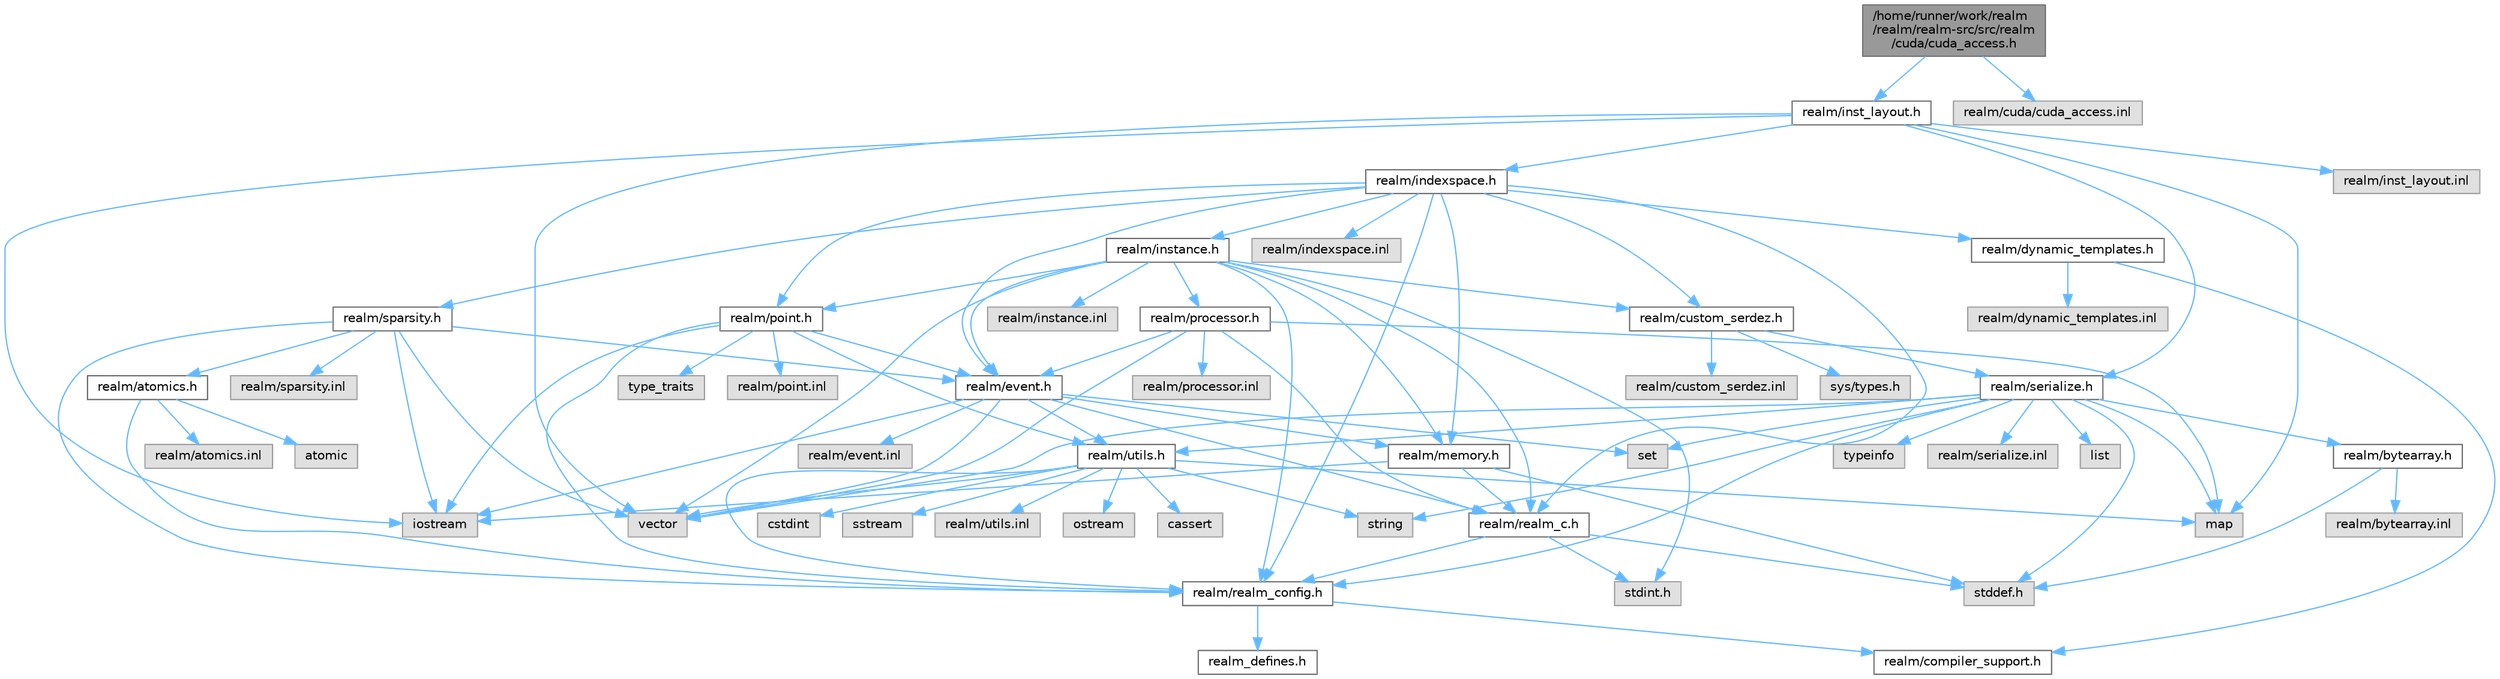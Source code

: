 digraph "/home/runner/work/realm/realm/realm-src/src/realm/cuda/cuda_access.h"
{
 // LATEX_PDF_SIZE
  bgcolor="transparent";
  edge [fontname=Helvetica,fontsize=10,labelfontname=Helvetica,labelfontsize=10];
  node [fontname=Helvetica,fontsize=10,shape=box,height=0.2,width=0.4];
  Node1 [id="Node000001",label="/home/runner/work/realm\l/realm/realm-src/src/realm\l/cuda/cuda_access.h",height=0.2,width=0.4,color="gray40", fillcolor="grey60", style="filled", fontcolor="black",tooltip=" "];
  Node1 -> Node2 [id="edge1_Node000001_Node000002",color="steelblue1",style="solid",tooltip=" "];
  Node2 [id="Node000002",label="realm/inst_layout.h",height=0.2,width=0.4,color="grey40", fillcolor="white", style="filled",URL="$inst__layout_8h.html",tooltip=" "];
  Node2 -> Node3 [id="edge2_Node000002_Node000003",color="steelblue1",style="solid",tooltip=" "];
  Node3 [id="Node000003",label="realm/indexspace.h",height=0.2,width=0.4,color="grey40", fillcolor="white", style="filled",URL="$indexspace_8h.html",tooltip=" "];
  Node3 -> Node4 [id="edge3_Node000003_Node000004",color="steelblue1",style="solid",tooltip=" "];
  Node4 [id="Node000004",label="realm/event.h",height=0.2,width=0.4,color="grey40", fillcolor="white", style="filled",URL="$event_8h.html",tooltip=" "];
  Node4 -> Node5 [id="edge4_Node000004_Node000005",color="steelblue1",style="solid",tooltip=" "];
  Node5 [id="Node000005",label="realm/realm_c.h",height=0.2,width=0.4,color="grey40", fillcolor="white", style="filled",URL="$realm__c_8h.html",tooltip=" "];
  Node5 -> Node6 [id="edge5_Node000005_Node000006",color="steelblue1",style="solid",tooltip=" "];
  Node6 [id="Node000006",label="realm/realm_config.h",height=0.2,width=0.4,color="grey40", fillcolor="white", style="filled",URL="$realm__config_8h.html",tooltip=" "];
  Node6 -> Node7 [id="edge6_Node000006_Node000007",color="steelblue1",style="solid",tooltip=" "];
  Node7 [id="Node000007",label="realm_defines.h",height=0.2,width=0.4,color="grey40", fillcolor="white", style="filled",URL="$realm__defines_8h.html",tooltip=" "];
  Node6 -> Node8 [id="edge7_Node000006_Node000008",color="steelblue1",style="solid",tooltip=" "];
  Node8 [id="Node000008",label="realm/compiler_support.h",height=0.2,width=0.4,color="grey40", fillcolor="white", style="filled",URL="$compiler__support_8h.html",tooltip=" "];
  Node5 -> Node9 [id="edge8_Node000005_Node000009",color="steelblue1",style="solid",tooltip=" "];
  Node9 [id="Node000009",label="stddef.h",height=0.2,width=0.4,color="grey60", fillcolor="#E0E0E0", style="filled",tooltip=" "];
  Node5 -> Node10 [id="edge9_Node000005_Node000010",color="steelblue1",style="solid",tooltip=" "];
  Node10 [id="Node000010",label="stdint.h",height=0.2,width=0.4,color="grey60", fillcolor="#E0E0E0", style="filled",tooltip=" "];
  Node4 -> Node11 [id="edge10_Node000004_Node000011",color="steelblue1",style="solid",tooltip=" "];
  Node11 [id="Node000011",label="realm/utils.h",height=0.2,width=0.4,color="grey40", fillcolor="white", style="filled",URL="$utils_8h.html",tooltip=" "];
  Node11 -> Node6 [id="edge11_Node000011_Node000006",color="steelblue1",style="solid",tooltip=" "];
  Node11 -> Node12 [id="edge12_Node000011_Node000012",color="steelblue1",style="solid",tooltip=" "];
  Node12 [id="Node000012",label="string",height=0.2,width=0.4,color="grey60", fillcolor="#E0E0E0", style="filled",tooltip=" "];
  Node11 -> Node13 [id="edge13_Node000011_Node000013",color="steelblue1",style="solid",tooltip=" "];
  Node13 [id="Node000013",label="ostream",height=0.2,width=0.4,color="grey60", fillcolor="#E0E0E0", style="filled",tooltip=" "];
  Node11 -> Node14 [id="edge14_Node000011_Node000014",color="steelblue1",style="solid",tooltip=" "];
  Node14 [id="Node000014",label="vector",height=0.2,width=0.4,color="grey60", fillcolor="#E0E0E0", style="filled",tooltip=" "];
  Node11 -> Node15 [id="edge15_Node000011_Node000015",color="steelblue1",style="solid",tooltip=" "];
  Node15 [id="Node000015",label="map",height=0.2,width=0.4,color="grey60", fillcolor="#E0E0E0", style="filled",tooltip=" "];
  Node11 -> Node16 [id="edge16_Node000011_Node000016",color="steelblue1",style="solid",tooltip=" "];
  Node16 [id="Node000016",label="cassert",height=0.2,width=0.4,color="grey60", fillcolor="#E0E0E0", style="filled",tooltip=" "];
  Node11 -> Node17 [id="edge17_Node000011_Node000017",color="steelblue1",style="solid",tooltip=" "];
  Node17 [id="Node000017",label="cstdint",height=0.2,width=0.4,color="grey60", fillcolor="#E0E0E0", style="filled",tooltip=" "];
  Node11 -> Node18 [id="edge18_Node000011_Node000018",color="steelblue1",style="solid",tooltip=" "];
  Node18 [id="Node000018",label="sstream",height=0.2,width=0.4,color="grey60", fillcolor="#E0E0E0", style="filled",tooltip=" "];
  Node11 -> Node19 [id="edge19_Node000011_Node000019",color="steelblue1",style="solid",tooltip=" "];
  Node19 [id="Node000019",label="realm/utils.inl",height=0.2,width=0.4,color="grey60", fillcolor="#E0E0E0", style="filled",tooltip=" "];
  Node4 -> Node20 [id="edge20_Node000004_Node000020",color="steelblue1",style="solid",tooltip=" "];
  Node20 [id="Node000020",label="realm/memory.h",height=0.2,width=0.4,color="grey40", fillcolor="white", style="filled",URL="$memory_8h.html",tooltip=" "];
  Node20 -> Node5 [id="edge21_Node000020_Node000005",color="steelblue1",style="solid",tooltip=" "];
  Node20 -> Node9 [id="edge22_Node000020_Node000009",color="steelblue1",style="solid",tooltip=" "];
  Node20 -> Node21 [id="edge23_Node000020_Node000021",color="steelblue1",style="solid",tooltip=" "];
  Node21 [id="Node000021",label="iostream",height=0.2,width=0.4,color="grey60", fillcolor="#E0E0E0", style="filled",tooltip=" "];
  Node4 -> Node14 [id="edge24_Node000004_Node000014",color="steelblue1",style="solid",tooltip=" "];
  Node4 -> Node22 [id="edge25_Node000004_Node000022",color="steelblue1",style="solid",tooltip=" "];
  Node22 [id="Node000022",label="set",height=0.2,width=0.4,color="grey60", fillcolor="#E0E0E0", style="filled",tooltip=" "];
  Node4 -> Node21 [id="edge26_Node000004_Node000021",color="steelblue1",style="solid",tooltip=" "];
  Node4 -> Node23 [id="edge27_Node000004_Node000023",color="steelblue1",style="solid",tooltip=" "];
  Node23 [id="Node000023",label="realm/event.inl",height=0.2,width=0.4,color="grey60", fillcolor="#E0E0E0", style="filled",tooltip=" "];
  Node3 -> Node20 [id="edge28_Node000003_Node000020",color="steelblue1",style="solid",tooltip=" "];
  Node3 -> Node24 [id="edge29_Node000003_Node000024",color="steelblue1",style="solid",tooltip=" "];
  Node24 [id="Node000024",label="realm/point.h",height=0.2,width=0.4,color="grey40", fillcolor="white", style="filled",URL="$point_8h.html",tooltip=" "];
  Node24 -> Node6 [id="edge30_Node000024_Node000006",color="steelblue1",style="solid",tooltip=" "];
  Node24 -> Node4 [id="edge31_Node000024_Node000004",color="steelblue1",style="solid",tooltip=" "];
  Node24 -> Node11 [id="edge32_Node000024_Node000011",color="steelblue1",style="solid",tooltip=" "];
  Node24 -> Node21 [id="edge33_Node000024_Node000021",color="steelblue1",style="solid",tooltip=" "];
  Node24 -> Node25 [id="edge34_Node000024_Node000025",color="steelblue1",style="solid",tooltip=" "];
  Node25 [id="Node000025",label="type_traits",height=0.2,width=0.4,color="grey60", fillcolor="#E0E0E0", style="filled",tooltip=" "];
  Node24 -> Node26 [id="edge35_Node000024_Node000026",color="steelblue1",style="solid",tooltip=" "];
  Node26 [id="Node000026",label="realm/point.inl",height=0.2,width=0.4,color="grey60", fillcolor="#E0E0E0", style="filled",tooltip=" "];
  Node3 -> Node27 [id="edge36_Node000003_Node000027",color="steelblue1",style="solid",tooltip=" "];
  Node27 [id="Node000027",label="realm/instance.h",height=0.2,width=0.4,color="grey40", fillcolor="white", style="filled",URL="$instance_8h.html",tooltip=" "];
  Node27 -> Node6 [id="edge37_Node000027_Node000006",color="steelblue1",style="solid",tooltip=" "];
  Node27 -> Node5 [id="edge38_Node000027_Node000005",color="steelblue1",style="solid",tooltip=" "];
  Node27 -> Node4 [id="edge39_Node000027_Node000004",color="steelblue1",style="solid",tooltip=" "];
  Node27 -> Node20 [id="edge40_Node000027_Node000020",color="steelblue1",style="solid",tooltip=" "];
  Node27 -> Node28 [id="edge41_Node000027_Node000028",color="steelblue1",style="solid",tooltip=" "];
  Node28 [id="Node000028",label="realm/processor.h",height=0.2,width=0.4,color="grey40", fillcolor="white", style="filled",URL="$processor_8h.html",tooltip=" "];
  Node28 -> Node5 [id="edge42_Node000028_Node000005",color="steelblue1",style="solid",tooltip=" "];
  Node28 -> Node4 [id="edge43_Node000028_Node000004",color="steelblue1",style="solid",tooltip=" "];
  Node28 -> Node14 [id="edge44_Node000028_Node000014",color="steelblue1",style="solid",tooltip=" "];
  Node28 -> Node15 [id="edge45_Node000028_Node000015",color="steelblue1",style="solid",tooltip=" "];
  Node28 -> Node29 [id="edge46_Node000028_Node000029",color="steelblue1",style="solid",tooltip=" "];
  Node29 [id="Node000029",label="realm/processor.inl",height=0.2,width=0.4,color="grey60", fillcolor="#E0E0E0", style="filled",tooltip=" "];
  Node27 -> Node24 [id="edge47_Node000027_Node000024",color="steelblue1",style="solid",tooltip=" "];
  Node27 -> Node30 [id="edge48_Node000027_Node000030",color="steelblue1",style="solid",tooltip=" "];
  Node30 [id="Node000030",label="realm/custom_serdez.h",height=0.2,width=0.4,color="grey40", fillcolor="white", style="filled",URL="$custom__serdez_8h.html",tooltip=" "];
  Node30 -> Node31 [id="edge49_Node000030_Node000031",color="steelblue1",style="solid",tooltip=" "];
  Node31 [id="Node000031",label="realm/serialize.h",height=0.2,width=0.4,color="grey40", fillcolor="white", style="filled",URL="$serialize_8h.html",tooltip=" "];
  Node31 -> Node6 [id="edge50_Node000031_Node000006",color="steelblue1",style="solid",tooltip=" "];
  Node31 -> Node32 [id="edge51_Node000031_Node000032",color="steelblue1",style="solid",tooltip=" "];
  Node32 [id="Node000032",label="realm/bytearray.h",height=0.2,width=0.4,color="grey40", fillcolor="white", style="filled",URL="$bytearray_8h.html",tooltip=" "];
  Node32 -> Node9 [id="edge52_Node000032_Node000009",color="steelblue1",style="solid",tooltip=" "];
  Node32 -> Node33 [id="edge53_Node000032_Node000033",color="steelblue1",style="solid",tooltip=" "];
  Node33 [id="Node000033",label="realm/bytearray.inl",height=0.2,width=0.4,color="grey60", fillcolor="#E0E0E0", style="filled",tooltip=" "];
  Node31 -> Node11 [id="edge54_Node000031_Node000011",color="steelblue1",style="solid",tooltip=" "];
  Node31 -> Node9 [id="edge55_Node000031_Node000009",color="steelblue1",style="solid",tooltip=" "];
  Node31 -> Node14 [id="edge56_Node000031_Node000014",color="steelblue1",style="solid",tooltip=" "];
  Node31 -> Node34 [id="edge57_Node000031_Node000034",color="steelblue1",style="solid",tooltip=" "];
  Node34 [id="Node000034",label="list",height=0.2,width=0.4,color="grey60", fillcolor="#E0E0E0", style="filled",tooltip=" "];
  Node31 -> Node22 [id="edge58_Node000031_Node000022",color="steelblue1",style="solid",tooltip=" "];
  Node31 -> Node15 [id="edge59_Node000031_Node000015",color="steelblue1",style="solid",tooltip=" "];
  Node31 -> Node12 [id="edge60_Node000031_Node000012",color="steelblue1",style="solid",tooltip=" "];
  Node31 -> Node35 [id="edge61_Node000031_Node000035",color="steelblue1",style="solid",tooltip=" "];
  Node35 [id="Node000035",label="typeinfo",height=0.2,width=0.4,color="grey60", fillcolor="#E0E0E0", style="filled",tooltip=" "];
  Node31 -> Node36 [id="edge62_Node000031_Node000036",color="steelblue1",style="solid",tooltip=" "];
  Node36 [id="Node000036",label="realm/serialize.inl",height=0.2,width=0.4,color="grey60", fillcolor="#E0E0E0", style="filled",tooltip=" "];
  Node30 -> Node37 [id="edge63_Node000030_Node000037",color="steelblue1",style="solid",tooltip=" "];
  Node37 [id="Node000037",label="sys/types.h",height=0.2,width=0.4,color="grey60", fillcolor="#E0E0E0", style="filled",tooltip=" "];
  Node30 -> Node38 [id="edge64_Node000030_Node000038",color="steelblue1",style="solid",tooltip=" "];
  Node38 [id="Node000038",label="realm/custom_serdez.inl",height=0.2,width=0.4,color="grey60", fillcolor="#E0E0E0", style="filled",tooltip=" "];
  Node27 -> Node14 [id="edge65_Node000027_Node000014",color="steelblue1",style="solid",tooltip=" "];
  Node27 -> Node10 [id="edge66_Node000027_Node000010",color="steelblue1",style="solid",tooltip=" "];
  Node27 -> Node39 [id="edge67_Node000027_Node000039",color="steelblue1",style="solid",tooltip=" "];
  Node39 [id="Node000039",label="realm/instance.inl",height=0.2,width=0.4,color="grey60", fillcolor="#E0E0E0", style="filled",tooltip=" "];
  Node3 -> Node5 [id="edge68_Node000003_Node000005",color="steelblue1",style="solid",tooltip=" "];
  Node3 -> Node6 [id="edge69_Node000003_Node000006",color="steelblue1",style="solid",tooltip=" "];
  Node3 -> Node40 [id="edge70_Node000003_Node000040",color="steelblue1",style="solid",tooltip=" "];
  Node40 [id="Node000040",label="realm/sparsity.h",height=0.2,width=0.4,color="grey40", fillcolor="white", style="filled",URL="$sparsity_8h.html",tooltip=" "];
  Node40 -> Node6 [id="edge71_Node000040_Node000006",color="steelblue1",style="solid",tooltip=" "];
  Node40 -> Node4 [id="edge72_Node000040_Node000004",color="steelblue1",style="solid",tooltip=" "];
  Node40 -> Node41 [id="edge73_Node000040_Node000041",color="steelblue1",style="solid",tooltip=" "];
  Node41 [id="Node000041",label="realm/atomics.h",height=0.2,width=0.4,color="grey40", fillcolor="white", style="filled",URL="$atomics_8h.html",tooltip=" "];
  Node41 -> Node6 [id="edge74_Node000041_Node000006",color="steelblue1",style="solid",tooltip=" "];
  Node41 -> Node42 [id="edge75_Node000041_Node000042",color="steelblue1",style="solid",tooltip=" "];
  Node42 [id="Node000042",label="atomic",height=0.2,width=0.4,color="grey60", fillcolor="#E0E0E0", style="filled",tooltip=" "];
  Node41 -> Node43 [id="edge76_Node000041_Node000043",color="steelblue1",style="solid",tooltip=" "];
  Node43 [id="Node000043",label="realm/atomics.inl",height=0.2,width=0.4,color="grey60", fillcolor="#E0E0E0", style="filled",tooltip=" "];
  Node40 -> Node21 [id="edge77_Node000040_Node000021",color="steelblue1",style="solid",tooltip=" "];
  Node40 -> Node14 [id="edge78_Node000040_Node000014",color="steelblue1",style="solid",tooltip=" "];
  Node40 -> Node44 [id="edge79_Node000040_Node000044",color="steelblue1",style="solid",tooltip=" "];
  Node44 [id="Node000044",label="realm/sparsity.inl",height=0.2,width=0.4,color="grey60", fillcolor="#E0E0E0", style="filled",tooltip=" "];
  Node3 -> Node45 [id="edge80_Node000003_Node000045",color="steelblue1",style="solid",tooltip=" "];
  Node45 [id="Node000045",label="realm/dynamic_templates.h",height=0.2,width=0.4,color="grey40", fillcolor="white", style="filled",URL="$dynamic__templates_8h.html",tooltip=" "];
  Node45 -> Node8 [id="edge81_Node000045_Node000008",color="steelblue1",style="solid",tooltip=" "];
  Node45 -> Node46 [id="edge82_Node000045_Node000046",color="steelblue1",style="solid",tooltip=" "];
  Node46 [id="Node000046",label="realm/dynamic_templates.inl",height=0.2,width=0.4,color="grey60", fillcolor="#E0E0E0", style="filled",tooltip=" "];
  Node3 -> Node30 [id="edge83_Node000003_Node000030",color="steelblue1",style="solid",tooltip=" "];
  Node3 -> Node47 [id="edge84_Node000003_Node000047",color="steelblue1",style="solid",tooltip=" "];
  Node47 [id="Node000047",label="realm/indexspace.inl",height=0.2,width=0.4,color="grey60", fillcolor="#E0E0E0", style="filled",tooltip=" "];
  Node2 -> Node31 [id="edge85_Node000002_Node000031",color="steelblue1",style="solid",tooltip=" "];
  Node2 -> Node14 [id="edge86_Node000002_Node000014",color="steelblue1",style="solid",tooltip=" "];
  Node2 -> Node15 [id="edge87_Node000002_Node000015",color="steelblue1",style="solid",tooltip=" "];
  Node2 -> Node21 [id="edge88_Node000002_Node000021",color="steelblue1",style="solid",tooltip=" "];
  Node2 -> Node48 [id="edge89_Node000002_Node000048",color="steelblue1",style="solid",tooltip=" "];
  Node48 [id="Node000048",label="realm/inst_layout.inl",height=0.2,width=0.4,color="grey60", fillcolor="#E0E0E0", style="filled",tooltip=" "];
  Node1 -> Node49 [id="edge90_Node000001_Node000049",color="steelblue1",style="solid",tooltip=" "];
  Node49 [id="Node000049",label="realm/cuda/cuda_access.inl",height=0.2,width=0.4,color="grey60", fillcolor="#E0E0E0", style="filled",tooltip=" "];
}
